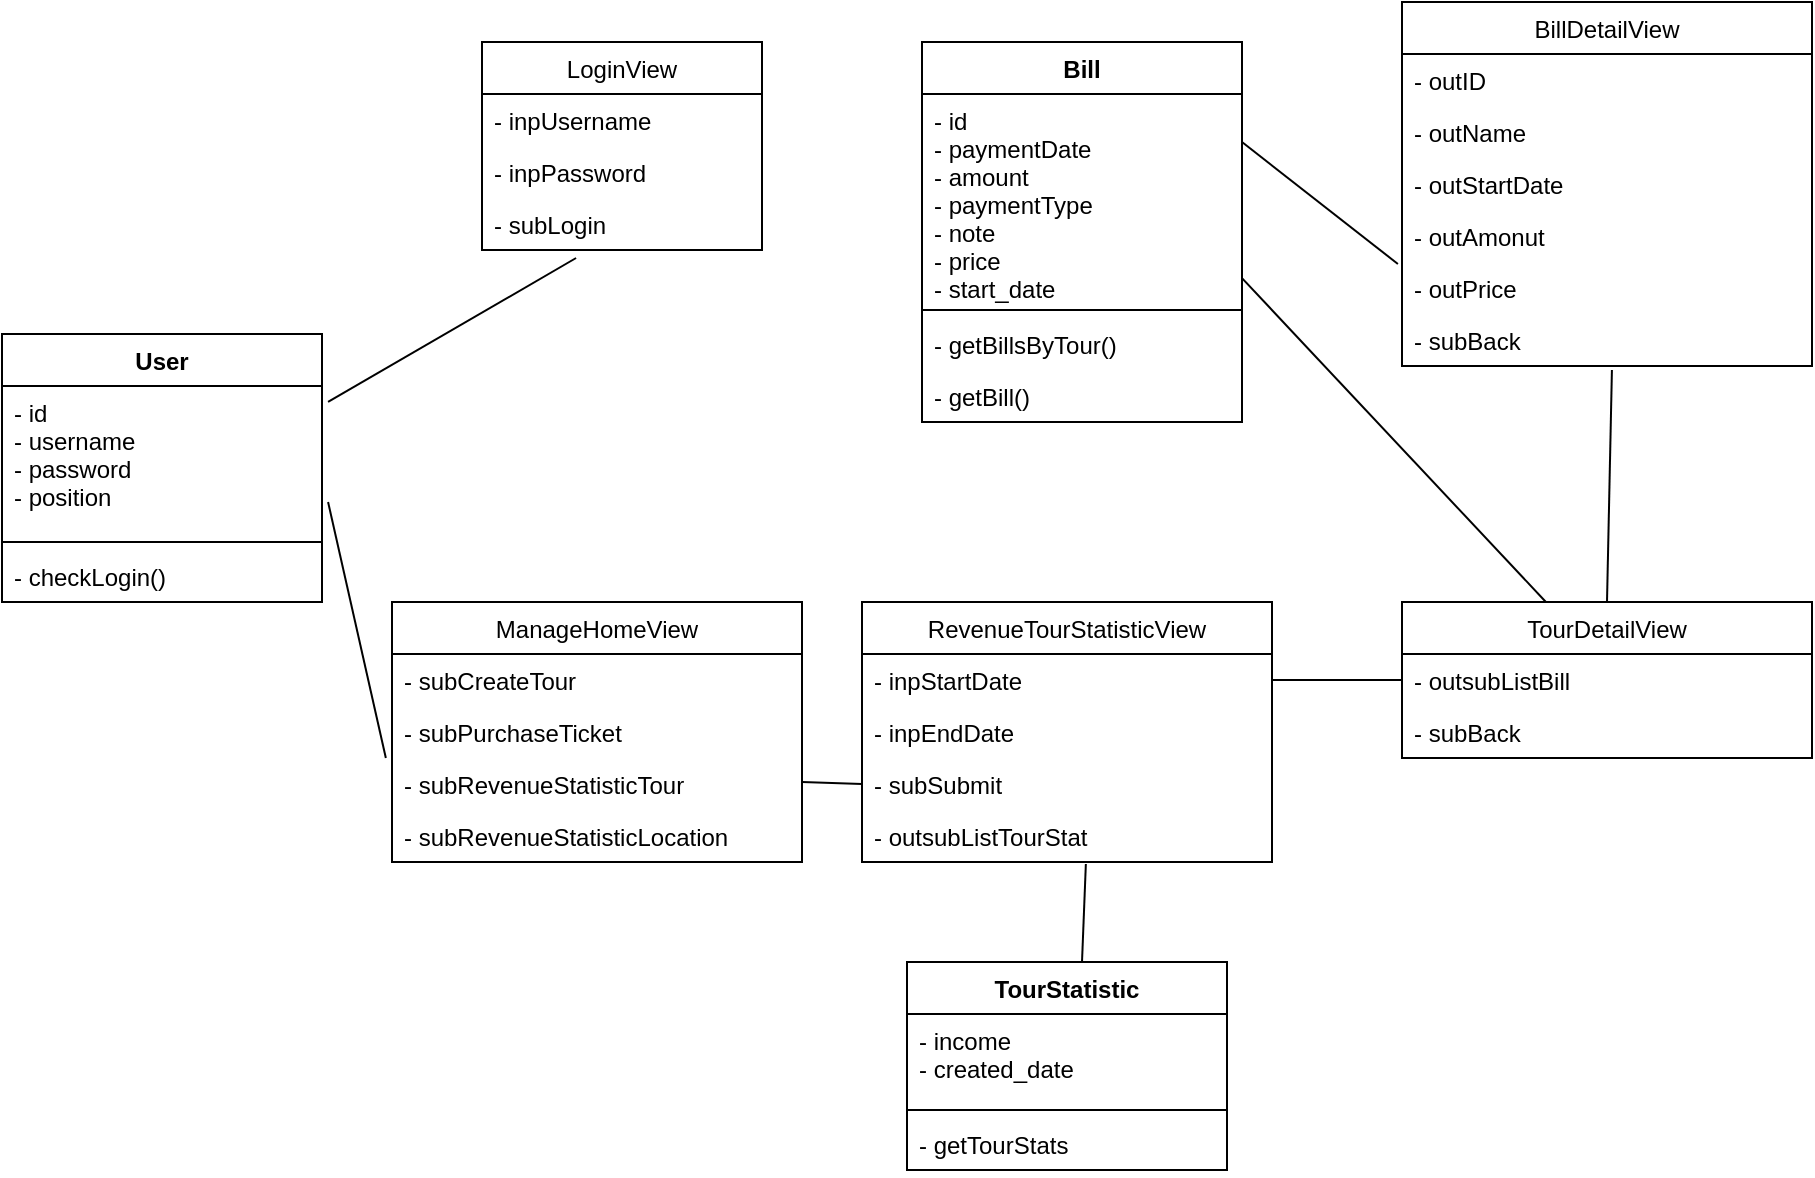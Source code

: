 <mxfile version="14.6.3" type="github">
  <diagram id="zudohQFlMkNDoasd10HX" name="Page-1">
    <mxGraphModel dx="1422" dy="1845" grid="1" gridSize="10" guides="1" tooltips="1" connect="1" arrows="1" fold="1" page="1" pageScale="1" pageWidth="850" pageHeight="1100" math="0" shadow="0">
      <root>
        <mxCell id="0" />
        <mxCell id="1" parent="0" />
        <mxCell id="9bsEgimA_0GtHh4UCd_Q-5" value="LoginView" style="swimlane;fontStyle=0;childLayout=stackLayout;horizontal=1;startSize=26;fillColor=none;horizontalStack=0;resizeParent=1;resizeParentMax=0;resizeLast=0;collapsible=1;marginBottom=0;" vertex="1" parent="1">
          <mxGeometry x="400" y="-90" width="140" height="104" as="geometry" />
        </mxCell>
        <mxCell id="9bsEgimA_0GtHh4UCd_Q-6" value="- inpUsername" style="text;strokeColor=none;fillColor=none;align=left;verticalAlign=top;spacingLeft=4;spacingRight=4;overflow=hidden;rotatable=0;points=[[0,0.5],[1,0.5]];portConstraint=eastwest;" vertex="1" parent="9bsEgimA_0GtHh4UCd_Q-5">
          <mxGeometry y="26" width="140" height="26" as="geometry" />
        </mxCell>
        <mxCell id="9bsEgimA_0GtHh4UCd_Q-7" value="- inpPassword" style="text;strokeColor=none;fillColor=none;align=left;verticalAlign=top;spacingLeft=4;spacingRight=4;overflow=hidden;rotatable=0;points=[[0,0.5],[1,0.5]];portConstraint=eastwest;" vertex="1" parent="9bsEgimA_0GtHh4UCd_Q-5">
          <mxGeometry y="52" width="140" height="26" as="geometry" />
        </mxCell>
        <mxCell id="9bsEgimA_0GtHh4UCd_Q-8" value="- subLogin" style="text;strokeColor=none;fillColor=none;align=left;verticalAlign=top;spacingLeft=4;spacingRight=4;overflow=hidden;rotatable=0;points=[[0,0.5],[1,0.5]];portConstraint=eastwest;" vertex="1" parent="9bsEgimA_0GtHh4UCd_Q-5">
          <mxGeometry y="78" width="140" height="26" as="geometry" />
        </mxCell>
        <mxCell id="9bsEgimA_0GtHh4UCd_Q-25" value="User" style="swimlane;fontStyle=1;align=center;verticalAlign=top;childLayout=stackLayout;horizontal=1;startSize=26;horizontalStack=0;resizeParent=1;resizeParentMax=0;resizeLast=0;collapsible=1;marginBottom=0;" vertex="1" parent="1">
          <mxGeometry x="160" y="56" width="160" height="134" as="geometry" />
        </mxCell>
        <mxCell id="9bsEgimA_0GtHh4UCd_Q-26" value="- id&#xa;- username&#xa;- password&#xa;- position" style="text;strokeColor=none;fillColor=none;align=left;verticalAlign=top;spacingLeft=4;spacingRight=4;overflow=hidden;rotatable=0;points=[[0,0.5],[1,0.5]];portConstraint=eastwest;" vertex="1" parent="9bsEgimA_0GtHh4UCd_Q-25">
          <mxGeometry y="26" width="160" height="74" as="geometry" />
        </mxCell>
        <mxCell id="9bsEgimA_0GtHh4UCd_Q-27" value="" style="line;strokeWidth=1;fillColor=none;align=left;verticalAlign=middle;spacingTop=-1;spacingLeft=3;spacingRight=3;rotatable=0;labelPosition=right;points=[];portConstraint=eastwest;" vertex="1" parent="9bsEgimA_0GtHh4UCd_Q-25">
          <mxGeometry y="100" width="160" height="8" as="geometry" />
        </mxCell>
        <mxCell id="9bsEgimA_0GtHh4UCd_Q-28" value="- checkLogin()" style="text;strokeColor=none;fillColor=none;align=left;verticalAlign=top;spacingLeft=4;spacingRight=4;overflow=hidden;rotatable=0;points=[[0,0.5],[1,0.5]];portConstraint=eastwest;" vertex="1" parent="9bsEgimA_0GtHh4UCd_Q-25">
          <mxGeometry y="108" width="160" height="26" as="geometry" />
        </mxCell>
        <mxCell id="9bsEgimA_0GtHh4UCd_Q-29" value="" style="endArrow=none;html=1;entryX=0.336;entryY=1.154;entryDx=0;entryDy=0;entryPerimeter=0;exitX=1.019;exitY=0.108;exitDx=0;exitDy=0;exitPerimeter=0;" edge="1" parent="1" source="9bsEgimA_0GtHh4UCd_Q-26" target="9bsEgimA_0GtHh4UCd_Q-8">
          <mxGeometry width="50" height="50" relative="1" as="geometry">
            <mxPoint x="400" y="410" as="sourcePoint" />
            <mxPoint x="450" y="360" as="targetPoint" />
          </mxGeometry>
        </mxCell>
        <mxCell id="9bsEgimA_0GtHh4UCd_Q-30" value="ManageHomeView" style="swimlane;fontStyle=0;childLayout=stackLayout;horizontal=1;startSize=26;fillColor=none;horizontalStack=0;resizeParent=1;resizeParentMax=0;resizeLast=0;collapsible=1;marginBottom=0;" vertex="1" parent="1">
          <mxGeometry x="355" y="190" width="205" height="130" as="geometry" />
        </mxCell>
        <mxCell id="9bsEgimA_0GtHh4UCd_Q-31" value="- subCreateTour" style="text;strokeColor=none;fillColor=none;align=left;verticalAlign=top;spacingLeft=4;spacingRight=4;overflow=hidden;rotatable=0;points=[[0,0.5],[1,0.5]];portConstraint=eastwest;" vertex="1" parent="9bsEgimA_0GtHh4UCd_Q-30">
          <mxGeometry y="26" width="205" height="26" as="geometry" />
        </mxCell>
        <mxCell id="9bsEgimA_0GtHh4UCd_Q-32" value="- subPurchaseTicket" style="text;strokeColor=none;fillColor=none;align=left;verticalAlign=top;spacingLeft=4;spacingRight=4;overflow=hidden;rotatable=0;points=[[0,0.5],[1,0.5]];portConstraint=eastwest;" vertex="1" parent="9bsEgimA_0GtHh4UCd_Q-30">
          <mxGeometry y="52" width="205" height="26" as="geometry" />
        </mxCell>
        <mxCell id="9bsEgimA_0GtHh4UCd_Q-33" value="- subRevenueStatisticTour" style="text;strokeColor=none;fillColor=none;align=left;verticalAlign=top;spacingLeft=4;spacingRight=4;overflow=hidden;rotatable=0;points=[[0,0.5],[1,0.5]];portConstraint=eastwest;" vertex="1" parent="9bsEgimA_0GtHh4UCd_Q-30">
          <mxGeometry y="78" width="205" height="26" as="geometry" />
        </mxCell>
        <mxCell id="9bsEgimA_0GtHh4UCd_Q-34" value="- subRevenueStatisticLocation" style="text;strokeColor=none;fillColor=none;align=left;verticalAlign=top;spacingLeft=4;spacingRight=4;overflow=hidden;rotatable=0;points=[[0,0.5],[1,0.5]];portConstraint=eastwest;" vertex="1" parent="9bsEgimA_0GtHh4UCd_Q-30">
          <mxGeometry y="104" width="205" height="26" as="geometry" />
        </mxCell>
        <mxCell id="9bsEgimA_0GtHh4UCd_Q-35" value="RevenueTourStatisticView" style="swimlane;fontStyle=0;childLayout=stackLayout;horizontal=1;startSize=26;fillColor=none;horizontalStack=0;resizeParent=1;resizeParentMax=0;resizeLast=0;collapsible=1;marginBottom=0;" vertex="1" parent="1">
          <mxGeometry x="590" y="190" width="205" height="130" as="geometry" />
        </mxCell>
        <mxCell id="9bsEgimA_0GtHh4UCd_Q-36" value="- inpStartDate" style="text;strokeColor=none;fillColor=none;align=left;verticalAlign=top;spacingLeft=4;spacingRight=4;overflow=hidden;rotatable=0;points=[[0,0.5],[1,0.5]];portConstraint=eastwest;" vertex="1" parent="9bsEgimA_0GtHh4UCd_Q-35">
          <mxGeometry y="26" width="205" height="26" as="geometry" />
        </mxCell>
        <mxCell id="9bsEgimA_0GtHh4UCd_Q-37" value="- inpEndDate" style="text;strokeColor=none;fillColor=none;align=left;verticalAlign=top;spacingLeft=4;spacingRight=4;overflow=hidden;rotatable=0;points=[[0,0.5],[1,0.5]];portConstraint=eastwest;" vertex="1" parent="9bsEgimA_0GtHh4UCd_Q-35">
          <mxGeometry y="52" width="205" height="26" as="geometry" />
        </mxCell>
        <mxCell id="9bsEgimA_0GtHh4UCd_Q-38" value="- subSubmit" style="text;strokeColor=none;fillColor=none;align=left;verticalAlign=top;spacingLeft=4;spacingRight=4;overflow=hidden;rotatable=0;points=[[0,0.5],[1,0.5]];portConstraint=eastwest;" vertex="1" parent="9bsEgimA_0GtHh4UCd_Q-35">
          <mxGeometry y="78" width="205" height="26" as="geometry" />
        </mxCell>
        <mxCell id="9bsEgimA_0GtHh4UCd_Q-39" value="- outsubListTourStat" style="text;strokeColor=none;fillColor=none;align=left;verticalAlign=top;spacingLeft=4;spacingRight=4;overflow=hidden;rotatable=0;points=[[0,0.5],[1,0.5]];portConstraint=eastwest;" vertex="1" parent="9bsEgimA_0GtHh4UCd_Q-35">
          <mxGeometry y="104" width="205" height="26" as="geometry" />
        </mxCell>
        <mxCell id="9bsEgimA_0GtHh4UCd_Q-40" value="TourStatistic" style="swimlane;fontStyle=1;align=center;verticalAlign=top;childLayout=stackLayout;horizontal=1;startSize=26;horizontalStack=0;resizeParent=1;resizeParentMax=0;resizeLast=0;collapsible=1;marginBottom=0;" vertex="1" parent="1">
          <mxGeometry x="612.5" y="370" width="160" height="104" as="geometry" />
        </mxCell>
        <mxCell id="9bsEgimA_0GtHh4UCd_Q-41" value="- income&#xa;- created_date" style="text;strokeColor=none;fillColor=none;align=left;verticalAlign=top;spacingLeft=4;spacingRight=4;overflow=hidden;rotatable=0;points=[[0,0.5],[1,0.5]];portConstraint=eastwest;" vertex="1" parent="9bsEgimA_0GtHh4UCd_Q-40">
          <mxGeometry y="26" width="160" height="44" as="geometry" />
        </mxCell>
        <mxCell id="9bsEgimA_0GtHh4UCd_Q-42" value="" style="line;strokeWidth=1;fillColor=none;align=left;verticalAlign=middle;spacingTop=-1;spacingLeft=3;spacingRight=3;rotatable=0;labelPosition=right;points=[];portConstraint=eastwest;" vertex="1" parent="9bsEgimA_0GtHh4UCd_Q-40">
          <mxGeometry y="70" width="160" height="8" as="geometry" />
        </mxCell>
        <mxCell id="9bsEgimA_0GtHh4UCd_Q-43" value="- getTourStats" style="text;strokeColor=none;fillColor=none;align=left;verticalAlign=top;spacingLeft=4;spacingRight=4;overflow=hidden;rotatable=0;points=[[0,0.5],[1,0.5]];portConstraint=eastwest;" vertex="1" parent="9bsEgimA_0GtHh4UCd_Q-40">
          <mxGeometry y="78" width="160" height="26" as="geometry" />
        </mxCell>
        <mxCell id="9bsEgimA_0GtHh4UCd_Q-44" value="" style="endArrow=none;html=1;entryX=0.546;entryY=1.038;entryDx=0;entryDy=0;entryPerimeter=0;" edge="1" parent="1" target="9bsEgimA_0GtHh4UCd_Q-39">
          <mxGeometry width="50" height="50" relative="1" as="geometry">
            <mxPoint x="700" y="370" as="sourcePoint" />
            <mxPoint x="750" y="320" as="targetPoint" />
          </mxGeometry>
        </mxCell>
        <mxCell id="9bsEgimA_0GtHh4UCd_Q-45" value="" style="endArrow=none;html=1;entryX=-0.015;entryY=0;entryDx=0;entryDy=0;entryPerimeter=0;exitX=1.019;exitY=0.784;exitDx=0;exitDy=0;exitPerimeter=0;" edge="1" parent="1" source="9bsEgimA_0GtHh4UCd_Q-26" target="9bsEgimA_0GtHh4UCd_Q-33">
          <mxGeometry width="50" height="50" relative="1" as="geometry">
            <mxPoint x="310" y="270" as="sourcePoint" />
            <mxPoint x="360" y="220" as="targetPoint" />
          </mxGeometry>
        </mxCell>
        <mxCell id="9bsEgimA_0GtHh4UCd_Q-46" value="" style="endArrow=none;html=1;entryX=0;entryY=0.5;entryDx=0;entryDy=0;" edge="1" parent="1" target="9bsEgimA_0GtHh4UCd_Q-38">
          <mxGeometry width="50" height="50" relative="1" as="geometry">
            <mxPoint x="560" y="280" as="sourcePoint" />
            <mxPoint x="610" y="230" as="targetPoint" />
          </mxGeometry>
        </mxCell>
        <mxCell id="9bsEgimA_0GtHh4UCd_Q-47" value="TourDetailView" style="swimlane;fontStyle=0;childLayout=stackLayout;horizontal=1;startSize=26;fillColor=none;horizontalStack=0;resizeParent=1;resizeParentMax=0;resizeLast=0;collapsible=1;marginBottom=0;" vertex="1" parent="1">
          <mxGeometry x="860" y="190" width="205" height="78" as="geometry" />
        </mxCell>
        <mxCell id="9bsEgimA_0GtHh4UCd_Q-48" value="- outsubListBill" style="text;strokeColor=none;fillColor=none;align=left;verticalAlign=top;spacingLeft=4;spacingRight=4;overflow=hidden;rotatable=0;points=[[0,0.5],[1,0.5]];portConstraint=eastwest;" vertex="1" parent="9bsEgimA_0GtHh4UCd_Q-47">
          <mxGeometry y="26" width="205" height="26" as="geometry" />
        </mxCell>
        <mxCell id="9bsEgimA_0GtHh4UCd_Q-49" value="- subBack" style="text;strokeColor=none;fillColor=none;align=left;verticalAlign=top;spacingLeft=4;spacingRight=4;overflow=hidden;rotatable=0;points=[[0,0.5],[1,0.5]];portConstraint=eastwest;" vertex="1" parent="9bsEgimA_0GtHh4UCd_Q-47">
          <mxGeometry y="52" width="205" height="26" as="geometry" />
        </mxCell>
        <mxCell id="9bsEgimA_0GtHh4UCd_Q-52" value="" style="endArrow=none;html=1;entryX=0;entryY=0.5;entryDx=0;entryDy=0;exitX=1;exitY=0.5;exitDx=0;exitDy=0;" edge="1" parent="1" source="9bsEgimA_0GtHh4UCd_Q-36" target="9bsEgimA_0GtHh4UCd_Q-48">
          <mxGeometry width="50" height="50" relative="1" as="geometry">
            <mxPoint x="540" y="400" as="sourcePoint" />
            <mxPoint x="590" y="350" as="targetPoint" />
          </mxGeometry>
        </mxCell>
        <mxCell id="9bsEgimA_0GtHh4UCd_Q-53" value="Bill" style="swimlane;fontStyle=1;align=center;verticalAlign=top;childLayout=stackLayout;horizontal=1;startSize=26;horizontalStack=0;resizeParent=1;resizeParentMax=0;resizeLast=0;collapsible=1;marginBottom=0;" vertex="1" parent="1">
          <mxGeometry x="620" y="-90" width="160" height="190" as="geometry" />
        </mxCell>
        <mxCell id="9bsEgimA_0GtHh4UCd_Q-54" value="- id&#xa;- paymentDate&#xa;- amount&#xa;- paymentType&#xa;- note&#xa;- price&#xa;- start_date" style="text;strokeColor=none;fillColor=none;align=left;verticalAlign=top;spacingLeft=4;spacingRight=4;overflow=hidden;rotatable=0;points=[[0,0.5],[1,0.5]];portConstraint=eastwest;" vertex="1" parent="9bsEgimA_0GtHh4UCd_Q-53">
          <mxGeometry y="26" width="160" height="104" as="geometry" />
        </mxCell>
        <mxCell id="9bsEgimA_0GtHh4UCd_Q-55" value="" style="line;strokeWidth=1;fillColor=none;align=left;verticalAlign=middle;spacingTop=-1;spacingLeft=3;spacingRight=3;rotatable=0;labelPosition=right;points=[];portConstraint=eastwest;" vertex="1" parent="9bsEgimA_0GtHh4UCd_Q-53">
          <mxGeometry y="130" width="160" height="8" as="geometry" />
        </mxCell>
        <mxCell id="9bsEgimA_0GtHh4UCd_Q-56" value="- getBillsByTour()" style="text;strokeColor=none;fillColor=none;align=left;verticalAlign=top;spacingLeft=4;spacingRight=4;overflow=hidden;rotatable=0;points=[[0,0.5],[1,0.5]];portConstraint=eastwest;" vertex="1" parent="9bsEgimA_0GtHh4UCd_Q-53">
          <mxGeometry y="138" width="160" height="26" as="geometry" />
        </mxCell>
        <mxCell id="9bsEgimA_0GtHh4UCd_Q-58" value="- getBill()" style="text;strokeColor=none;fillColor=none;align=left;verticalAlign=top;spacingLeft=4;spacingRight=4;overflow=hidden;rotatable=0;points=[[0,0.5],[1,0.5]];portConstraint=eastwest;" vertex="1" parent="9bsEgimA_0GtHh4UCd_Q-53">
          <mxGeometry y="164" width="160" height="26" as="geometry" />
        </mxCell>
        <mxCell id="9bsEgimA_0GtHh4UCd_Q-57" value="" style="endArrow=none;html=1;entryX=0.351;entryY=0;entryDx=0;entryDy=0;entryPerimeter=0;exitX=1;exitY=0.885;exitDx=0;exitDy=0;exitPerimeter=0;" edge="1" parent="1" source="9bsEgimA_0GtHh4UCd_Q-54" target="9bsEgimA_0GtHh4UCd_Q-47">
          <mxGeometry width="50" height="50" relative="1" as="geometry">
            <mxPoint x="930" y="350" as="sourcePoint" />
            <mxPoint x="980" y="300" as="targetPoint" />
          </mxGeometry>
        </mxCell>
        <mxCell id="9bsEgimA_0GtHh4UCd_Q-59" value="BillDetailView" style="swimlane;fontStyle=0;childLayout=stackLayout;horizontal=1;startSize=26;fillColor=none;horizontalStack=0;resizeParent=1;resizeParentMax=0;resizeLast=0;collapsible=1;marginBottom=0;" vertex="1" parent="1">
          <mxGeometry x="860" y="-110" width="205" height="182" as="geometry" />
        </mxCell>
        <mxCell id="9bsEgimA_0GtHh4UCd_Q-60" value="- outID" style="text;strokeColor=none;fillColor=none;align=left;verticalAlign=top;spacingLeft=4;spacingRight=4;overflow=hidden;rotatable=0;points=[[0,0.5],[1,0.5]];portConstraint=eastwest;" vertex="1" parent="9bsEgimA_0GtHh4UCd_Q-59">
          <mxGeometry y="26" width="205" height="26" as="geometry" />
        </mxCell>
        <mxCell id="9bsEgimA_0GtHh4UCd_Q-61" value="- outName" style="text;strokeColor=none;fillColor=none;align=left;verticalAlign=top;spacingLeft=4;spacingRight=4;overflow=hidden;rotatable=0;points=[[0,0.5],[1,0.5]];portConstraint=eastwest;" vertex="1" parent="9bsEgimA_0GtHh4UCd_Q-59">
          <mxGeometry y="52" width="205" height="26" as="geometry" />
        </mxCell>
        <mxCell id="9bsEgimA_0GtHh4UCd_Q-62" value="- outStartDate" style="text;strokeColor=none;fillColor=none;align=left;verticalAlign=top;spacingLeft=4;spacingRight=4;overflow=hidden;rotatable=0;points=[[0,0.5],[1,0.5]];portConstraint=eastwest;" vertex="1" parent="9bsEgimA_0GtHh4UCd_Q-59">
          <mxGeometry y="78" width="205" height="26" as="geometry" />
        </mxCell>
        <mxCell id="9bsEgimA_0GtHh4UCd_Q-63" value="- outAmonut" style="text;strokeColor=none;fillColor=none;align=left;verticalAlign=top;spacingLeft=4;spacingRight=4;overflow=hidden;rotatable=0;points=[[0,0.5],[1,0.5]];portConstraint=eastwest;" vertex="1" parent="9bsEgimA_0GtHh4UCd_Q-59">
          <mxGeometry y="104" width="205" height="26" as="geometry" />
        </mxCell>
        <mxCell id="9bsEgimA_0GtHh4UCd_Q-64" value="- outPrice" style="text;strokeColor=none;fillColor=none;align=left;verticalAlign=top;spacingLeft=4;spacingRight=4;overflow=hidden;rotatable=0;points=[[0,0.5],[1,0.5]];portConstraint=eastwest;" vertex="1" parent="9bsEgimA_0GtHh4UCd_Q-59">
          <mxGeometry y="130" width="205" height="26" as="geometry" />
        </mxCell>
        <mxCell id="9bsEgimA_0GtHh4UCd_Q-65" value="- subBack" style="text;strokeColor=none;fillColor=none;align=left;verticalAlign=top;spacingLeft=4;spacingRight=4;overflow=hidden;rotatable=0;points=[[0,0.5],[1,0.5]];portConstraint=eastwest;" vertex="1" parent="9bsEgimA_0GtHh4UCd_Q-59">
          <mxGeometry y="156" width="205" height="26" as="geometry" />
        </mxCell>
        <mxCell id="9bsEgimA_0GtHh4UCd_Q-66" value="" style="endArrow=none;html=1;entryX=0.512;entryY=1.077;entryDx=0;entryDy=0;entryPerimeter=0;exitX=0.5;exitY=0;exitDx=0;exitDy=0;" edge="1" parent="1" source="9bsEgimA_0GtHh4UCd_Q-47" target="9bsEgimA_0GtHh4UCd_Q-65">
          <mxGeometry width="50" height="50" relative="1" as="geometry">
            <mxPoint x="1060" y="250" as="sourcePoint" />
            <mxPoint x="1110" y="200" as="targetPoint" />
          </mxGeometry>
        </mxCell>
        <mxCell id="9bsEgimA_0GtHh4UCd_Q-67" value="" style="endArrow=none;html=1;entryX=-0.01;entryY=0.038;entryDx=0;entryDy=0;entryPerimeter=0;exitX=1;exitY=0.231;exitDx=0;exitDy=0;exitPerimeter=0;" edge="1" parent="1" source="9bsEgimA_0GtHh4UCd_Q-54" target="9bsEgimA_0GtHh4UCd_Q-64">
          <mxGeometry width="50" height="50" relative="1" as="geometry">
            <mxPoint x="1100" y="370" as="sourcePoint" />
            <mxPoint x="1150" y="320" as="targetPoint" />
          </mxGeometry>
        </mxCell>
      </root>
    </mxGraphModel>
  </diagram>
</mxfile>

